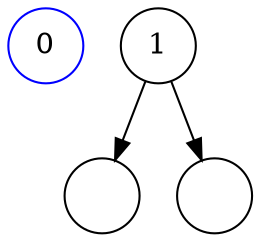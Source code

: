 digraph {
  one[label="1", shape=circle];
  zero[label="0", shape=circle, color=blue];
  { rank=same; one, zero }

  emptyOneLeft[label="", shape=circle];
  emptyOneRight[label="", shape=circle];

  one -> emptyOneLeft;
  one -> emptyOneRight;

  zero -> one[style=invis];
}

